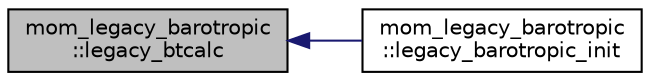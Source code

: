digraph "mom_legacy_barotropic::legacy_btcalc"
{
 // INTERACTIVE_SVG=YES
  edge [fontname="Helvetica",fontsize="10",labelfontname="Helvetica",labelfontsize="10"];
  node [fontname="Helvetica",fontsize="10",shape=record];
  rankdir="LR";
  Node42 [label="mom_legacy_barotropic\l::legacy_btcalc",height=0.2,width=0.4,color="black", fillcolor="grey75", style="filled", fontcolor="black"];
  Node42 -> Node43 [dir="back",color="midnightblue",fontsize="10",style="solid",fontname="Helvetica"];
  Node43 [label="mom_legacy_barotropic\l::legacy_barotropic_init",height=0.2,width=0.4,color="black", fillcolor="white", style="filled",URL="$namespacemom__legacy__barotropic.html#aa9771b1e4e725afa95ab8ada8538a064"];
}
